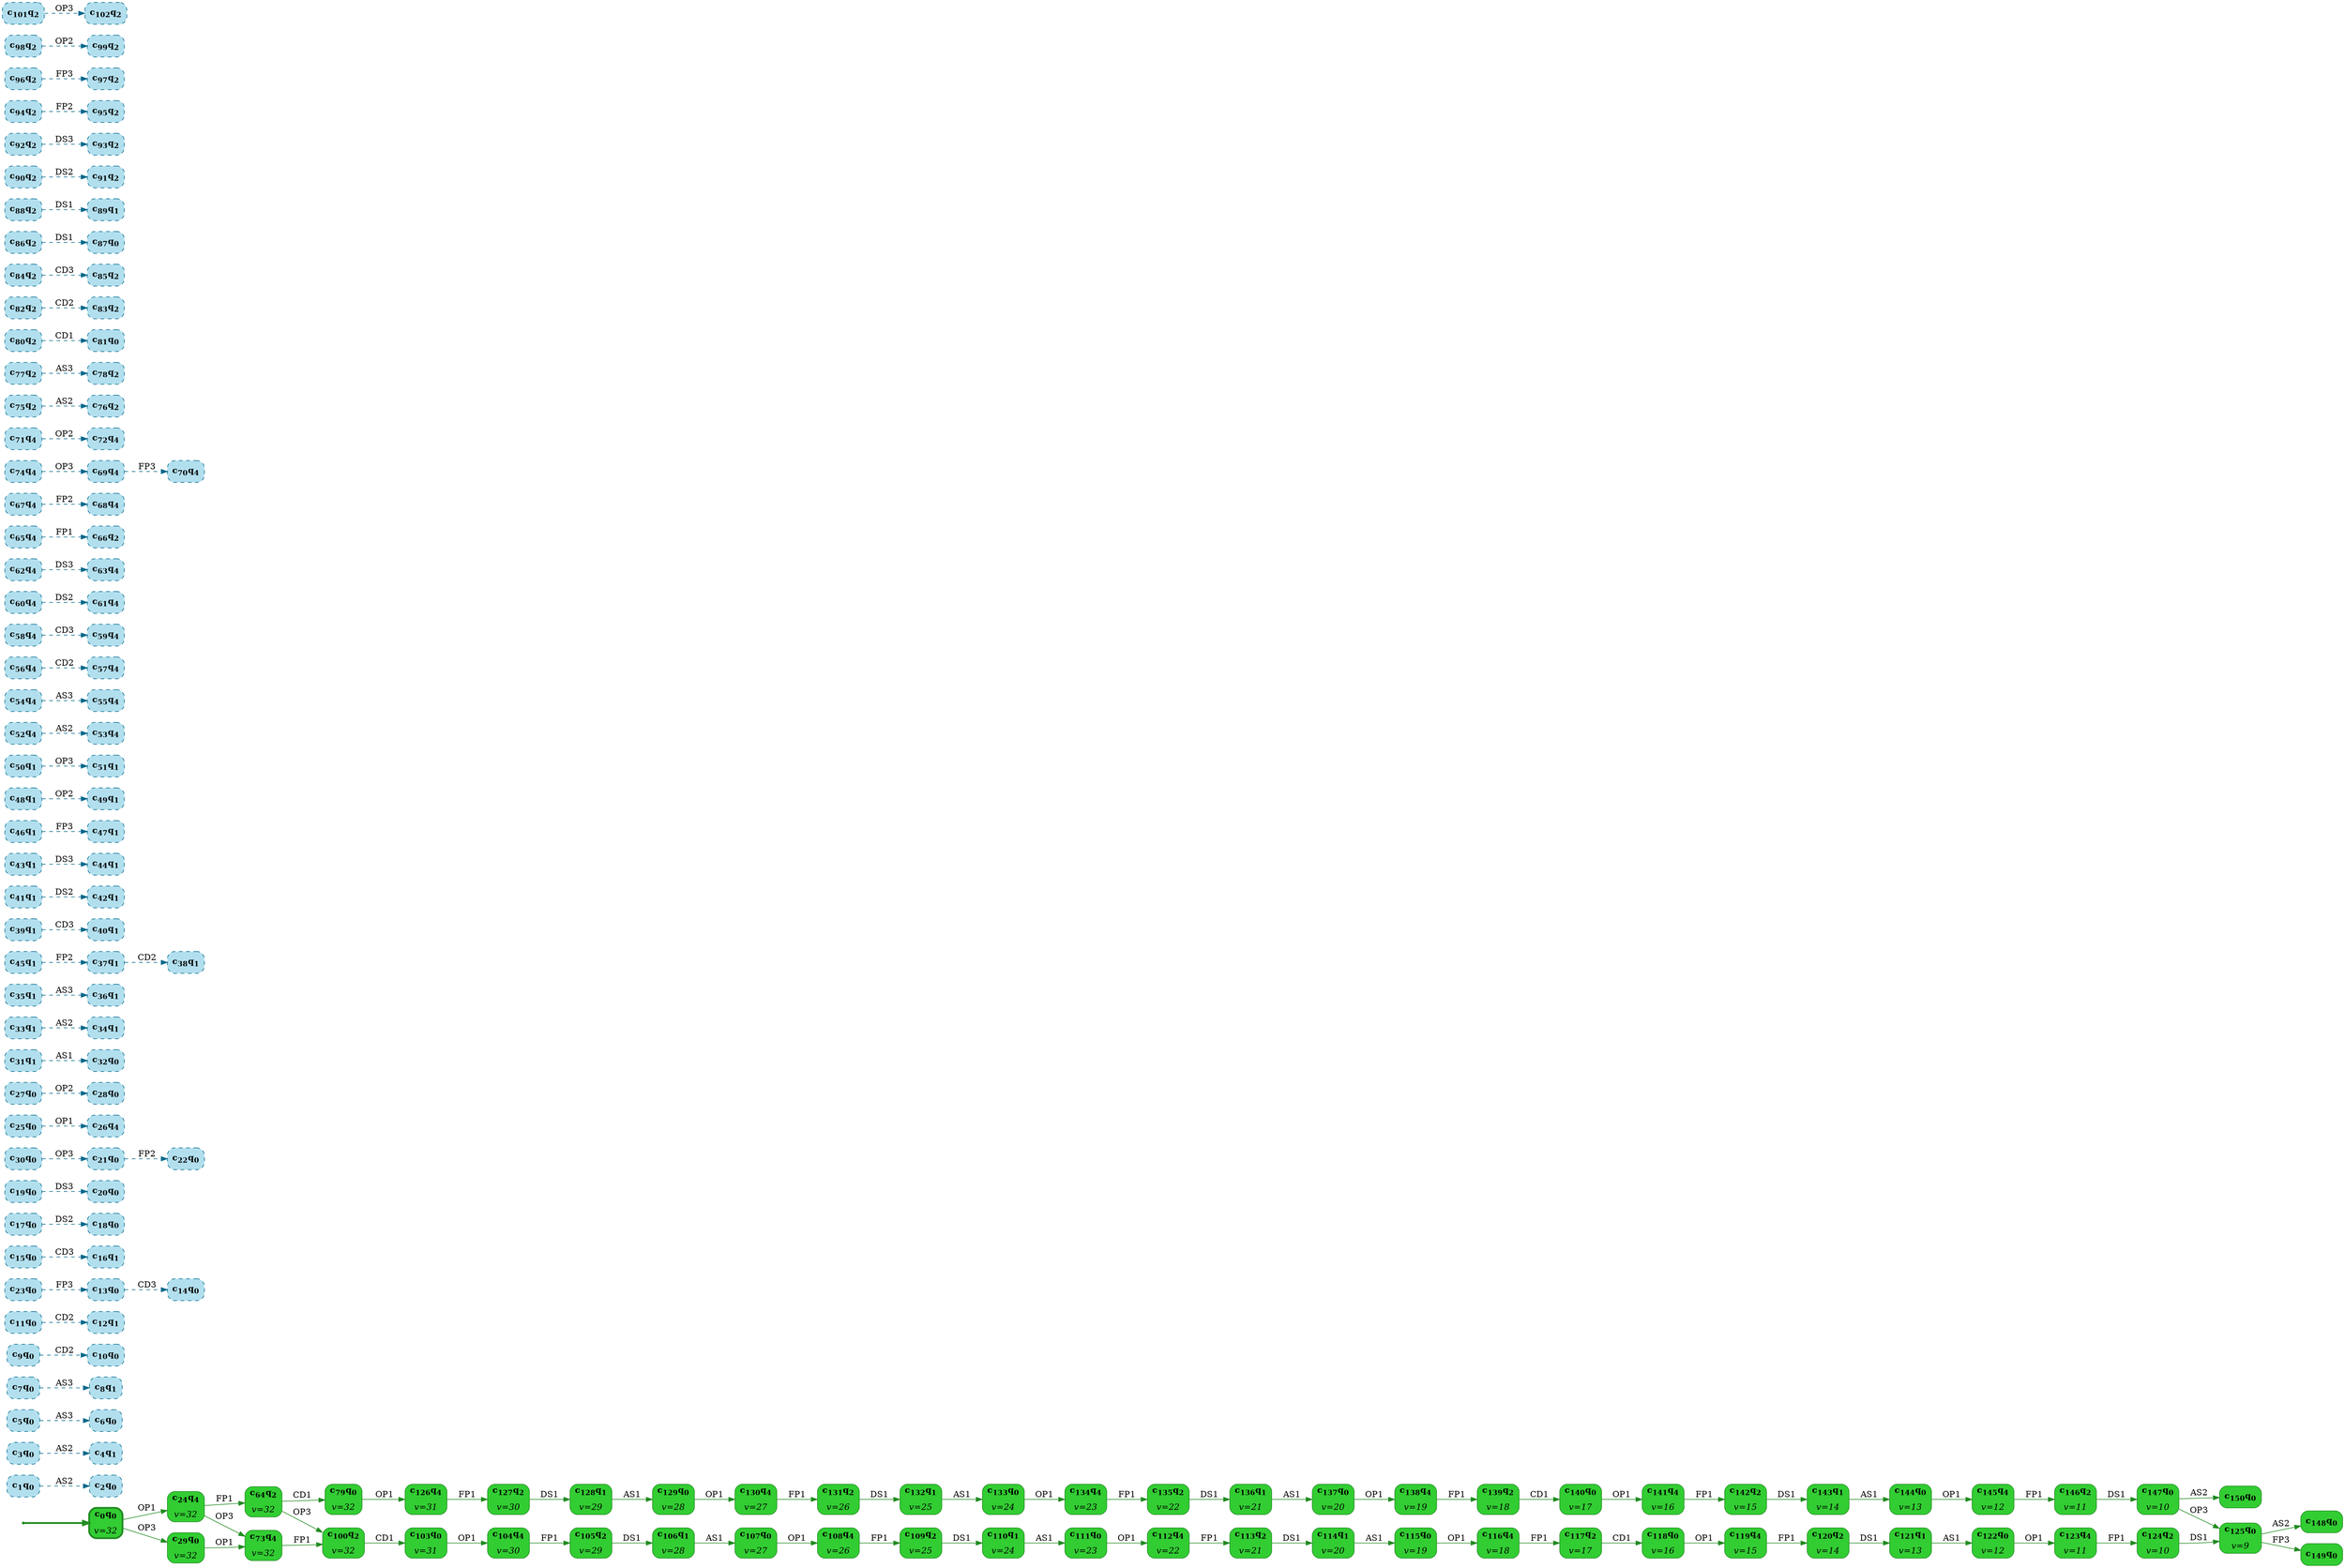 digraph g {

	rankdir="LR"

	__invisible__[shape="point", color="forestgreen"]
	c0q0[label=<<b>c<sub>0</sub>q<sub>0</sub></b><br/><br/><i>v=32</i>>, shape="box", style="rounded, filled", fillcolor="limegreen", color="forestgreen", penwidth=3] // Initial
	c24q4[label=<<b>c<sub>24</sub>q<sub>4</sub></b><br/><br/><i>v=32</i>>, shape="box", style="rounded, filled", fillcolor="limegreen", color="forestgreen"]
	c64q2[label=<<b>c<sub>64</sub>q<sub>2</sub></b><br/><br/><i>v=32</i>>, shape="box", style="rounded, filled", fillcolor="limegreen", color="forestgreen"]
	c79q0[label=<<b>c<sub>79</sub>q<sub>0</sub></b><br/><br/><i>v=32</i>>, shape="box", style="rounded, filled", fillcolor="limegreen", color="forestgreen"]
	c126q4[label=<<b>c<sub>126</sub>q<sub>4</sub></b><br/><br/><i>v=31</i>>, shape="box", style="rounded, filled", fillcolor="limegreen", color="forestgreen"]
	c127q2[label=<<b>c<sub>127</sub>q<sub>2</sub></b><br/><br/><i>v=30</i>>, shape="box", style="rounded, filled", fillcolor="limegreen", color="forestgreen"]
	c128q1[label=<<b>c<sub>128</sub>q<sub>1</sub></b><br/><br/><i>v=29</i>>, shape="box", style="rounded, filled", fillcolor="limegreen", color="forestgreen"]
	c129q0[label=<<b>c<sub>129</sub>q<sub>0</sub></b><br/><br/><i>v=28</i>>, shape="box", style="rounded, filled", fillcolor="limegreen", color="forestgreen"]
	c130q4[label=<<b>c<sub>130</sub>q<sub>4</sub></b><br/><br/><i>v=27</i>>, shape="box", style="rounded, filled", fillcolor="limegreen", color="forestgreen"]
	c131q2[label=<<b>c<sub>131</sub>q<sub>2</sub></b><br/><br/><i>v=26</i>>, shape="box", style="rounded, filled", fillcolor="limegreen", color="forestgreen"]
	c132q1[label=<<b>c<sub>132</sub>q<sub>1</sub></b><br/><br/><i>v=25</i>>, shape="box", style="rounded, filled", fillcolor="limegreen", color="forestgreen"]
	c133q0[label=<<b>c<sub>133</sub>q<sub>0</sub></b><br/><br/><i>v=24</i>>, shape="box", style="rounded, filled", fillcolor="limegreen", color="forestgreen"]
	c134q4[label=<<b>c<sub>134</sub>q<sub>4</sub></b><br/><br/><i>v=23</i>>, shape="box", style="rounded, filled", fillcolor="limegreen", color="forestgreen"]
	c135q2[label=<<b>c<sub>135</sub>q<sub>2</sub></b><br/><br/><i>v=22</i>>, shape="box", style="rounded, filled", fillcolor="limegreen", color="forestgreen"]
	c136q1[label=<<b>c<sub>136</sub>q<sub>1</sub></b><br/><br/><i>v=21</i>>, shape="box", style="rounded, filled", fillcolor="limegreen", color="forestgreen"]
	c137q0[label=<<b>c<sub>137</sub>q<sub>0</sub></b><br/><br/><i>v=20</i>>, shape="box", style="rounded, filled", fillcolor="limegreen", color="forestgreen"]
	c138q4[label=<<b>c<sub>138</sub>q<sub>4</sub></b><br/><br/><i>v=19</i>>, shape="box", style="rounded, filled", fillcolor="limegreen", color="forestgreen"]
	c139q2[label=<<b>c<sub>139</sub>q<sub>2</sub></b><br/><br/><i>v=18</i>>, shape="box", style="rounded, filled", fillcolor="limegreen", color="forestgreen"]
	c140q0[label=<<b>c<sub>140</sub>q<sub>0</sub></b><br/><br/><i>v=17</i>>, shape="box", style="rounded, filled", fillcolor="limegreen", color="forestgreen"]
	c141q4[label=<<b>c<sub>141</sub>q<sub>4</sub></b><br/><br/><i>v=16</i>>, shape="box", style="rounded, filled", fillcolor="limegreen", color="forestgreen"]
	c142q2[label=<<b>c<sub>142</sub>q<sub>2</sub></b><br/><br/><i>v=15</i>>, shape="box", style="rounded, filled", fillcolor="limegreen", color="forestgreen"]
	c143q1[label=<<b>c<sub>143</sub>q<sub>1</sub></b><br/><br/><i>v=14</i>>, shape="box", style="rounded, filled", fillcolor="limegreen", color="forestgreen"]
	c144q0[label=<<b>c<sub>144</sub>q<sub>0</sub></b><br/><br/><i>v=13</i>>, shape="box", style="rounded, filled", fillcolor="limegreen", color="forestgreen"]
	c145q4[label=<<b>c<sub>145</sub>q<sub>4</sub></b><br/><br/><i>v=12</i>>, shape="box", style="rounded, filled", fillcolor="limegreen", color="forestgreen"]
	c146q2[label=<<b>c<sub>146</sub>q<sub>2</sub></b><br/><br/><i>v=11</i>>, shape="box", style="rounded, filled", fillcolor="limegreen", color="forestgreen"]
	c147q0[label=<<b>c<sub>147</sub>q<sub>0</sub></b><br/><br/><i>v=10</i>>, shape="box", style="rounded, filled", fillcolor="limegreen", color="forestgreen"]
	c150q0[label=<<b>c<sub>150</sub>q<sub>0</sub></b>>, shape="box", style="rounded, filled", fillcolor="limegreen", color="forestgreen"]
	c125q0[label=<<b>c<sub>125</sub>q<sub>0</sub></b><br/><br/><i>v=9</i>>, shape="box", style="rounded, filled", fillcolor="limegreen", color="forestgreen"]
	c148q0[label=<<b>c<sub>148</sub>q<sub>0</sub></b>>, shape="box", style="rounded, filled", fillcolor="limegreen", color="forestgreen"]
	c149q0[label=<<b>c<sub>149</sub>q<sub>0</sub></b>>, shape="box", style="rounded, filled", fillcolor="limegreen", color="forestgreen"]
	c100q2[label=<<b>c<sub>100</sub>q<sub>2</sub></b><br/><br/><i>v=32</i>>, shape="box", style="rounded, filled", fillcolor="limegreen", color="forestgreen"]
	c103q0[label=<<b>c<sub>103</sub>q<sub>0</sub></b><br/><br/><i>v=31</i>>, shape="box", style="rounded, filled", fillcolor="limegreen", color="forestgreen"]
	c104q4[label=<<b>c<sub>104</sub>q<sub>4</sub></b><br/><br/><i>v=30</i>>, shape="box", style="rounded, filled", fillcolor="limegreen", color="forestgreen"]
	c105q2[label=<<b>c<sub>105</sub>q<sub>2</sub></b><br/><br/><i>v=29</i>>, shape="box", style="rounded, filled", fillcolor="limegreen", color="forestgreen"]
	c106q1[label=<<b>c<sub>106</sub>q<sub>1</sub></b><br/><br/><i>v=28</i>>, shape="box", style="rounded, filled", fillcolor="limegreen", color="forestgreen"]
	c107q0[label=<<b>c<sub>107</sub>q<sub>0</sub></b><br/><br/><i>v=27</i>>, shape="box", style="rounded, filled", fillcolor="limegreen", color="forestgreen"]
	c108q4[label=<<b>c<sub>108</sub>q<sub>4</sub></b><br/><br/><i>v=26</i>>, shape="box", style="rounded, filled", fillcolor="limegreen", color="forestgreen"]
	c109q2[label=<<b>c<sub>109</sub>q<sub>2</sub></b><br/><br/><i>v=25</i>>, shape="box", style="rounded, filled", fillcolor="limegreen", color="forestgreen"]
	c110q1[label=<<b>c<sub>110</sub>q<sub>1</sub></b><br/><br/><i>v=24</i>>, shape="box", style="rounded, filled", fillcolor="limegreen", color="forestgreen"]
	c111q0[label=<<b>c<sub>111</sub>q<sub>0</sub></b><br/><br/><i>v=23</i>>, shape="box", style="rounded, filled", fillcolor="limegreen", color="forestgreen"]
	c112q4[label=<<b>c<sub>112</sub>q<sub>4</sub></b><br/><br/><i>v=22</i>>, shape="box", style="rounded, filled", fillcolor="limegreen", color="forestgreen"]
	c113q2[label=<<b>c<sub>113</sub>q<sub>2</sub></b><br/><br/><i>v=21</i>>, shape="box", style="rounded, filled", fillcolor="limegreen", color="forestgreen"]
	c114q1[label=<<b>c<sub>114</sub>q<sub>1</sub></b><br/><br/><i>v=20</i>>, shape="box", style="rounded, filled", fillcolor="limegreen", color="forestgreen"]
	c115q0[label=<<b>c<sub>115</sub>q<sub>0</sub></b><br/><br/><i>v=19</i>>, shape="box", style="rounded, filled", fillcolor="limegreen", color="forestgreen"]
	c116q4[label=<<b>c<sub>116</sub>q<sub>4</sub></b><br/><br/><i>v=18</i>>, shape="box", style="rounded, filled", fillcolor="limegreen", color="forestgreen"]
	c117q2[label=<<b>c<sub>117</sub>q<sub>2</sub></b><br/><br/><i>v=17</i>>, shape="box", style="rounded, filled", fillcolor="limegreen", color="forestgreen"]
	c118q0[label=<<b>c<sub>118</sub>q<sub>0</sub></b><br/><br/><i>v=16</i>>, shape="box", style="rounded, filled", fillcolor="limegreen", color="forestgreen"]
	c119q4[label=<<b>c<sub>119</sub>q<sub>4</sub></b><br/><br/><i>v=15</i>>, shape="box", style="rounded, filled", fillcolor="limegreen", color="forestgreen"]
	c120q2[label=<<b>c<sub>120</sub>q<sub>2</sub></b><br/><br/><i>v=14</i>>, shape="box", style="rounded, filled", fillcolor="limegreen", color="forestgreen"]
	c121q1[label=<<b>c<sub>121</sub>q<sub>1</sub></b><br/><br/><i>v=13</i>>, shape="box", style="rounded, filled", fillcolor="limegreen", color="forestgreen"]
	c122q0[label=<<b>c<sub>122</sub>q<sub>0</sub></b><br/><br/><i>v=12</i>>, shape="box", style="rounded, filled", fillcolor="limegreen", color="forestgreen"]
	c123q4[label=<<b>c<sub>123</sub>q<sub>4</sub></b><br/><br/><i>v=11</i>>, shape="box", style="rounded, filled", fillcolor="limegreen", color="forestgreen"]
	c124q2[label=<<b>c<sub>124</sub>q<sub>2</sub></b><br/><br/><i>v=10</i>>, shape="box", style="rounded, filled", fillcolor="limegreen", color="forestgreen"]
	c73q4[label=<<b>c<sub>73</sub>q<sub>4</sub></b><br/><br/><i>v=32</i>>, shape="box", style="rounded, filled", fillcolor="limegreen", color="forestgreen"]
	c29q0[label=<<b>c<sub>29</sub>q<sub>0</sub></b><br/><br/><i>v=32</i>>, shape="box", style="rounded, filled", fillcolor="limegreen", color="forestgreen"]
	c1q0[label=<<b>c<sub>1</sub>q<sub>0</sub></b>>, shape="box", style="rounded, filled, dashed", fillcolor="lightblue2", color="deepskyblue4"]
	c2q0[label=<<b>c<sub>2</sub>q<sub>0</sub></b>>, shape="box", style="rounded, filled, dashed", fillcolor="lightblue2", color="deepskyblue4"]
	c3q0[label=<<b>c<sub>3</sub>q<sub>0</sub></b>>, shape="box", style="rounded, filled, dashed", fillcolor="lightblue2", color="deepskyblue4"]
	c4q1[label=<<b>c<sub>4</sub>q<sub>1</sub></b>>, shape="box", style="rounded, filled, dashed", fillcolor="lightblue2", color="deepskyblue4"]
	c5q0[label=<<b>c<sub>5</sub>q<sub>0</sub></b>>, shape="box", style="rounded, filled, dashed", fillcolor="lightblue2", color="deepskyblue4"]
	c6q0[label=<<b>c<sub>6</sub>q<sub>0</sub></b>>, shape="box", style="rounded, filled, dashed", fillcolor="lightblue2", color="deepskyblue4"]
	c7q0[label=<<b>c<sub>7</sub>q<sub>0</sub></b>>, shape="box", style="rounded, filled, dashed", fillcolor="lightblue2", color="deepskyblue4"]
	c8q1[label=<<b>c<sub>8</sub>q<sub>1</sub></b>>, shape="box", style="rounded, filled, dashed", fillcolor="lightblue2", color="deepskyblue4"]
	c9q0[label=<<b>c<sub>9</sub>q<sub>0</sub></b>>, shape="box", style="rounded, filled, dashed", fillcolor="lightblue2", color="deepskyblue4"]
	c10q0[label=<<b>c<sub>10</sub>q<sub>0</sub></b>>, shape="box", style="rounded, filled, dashed", fillcolor="lightblue2", color="deepskyblue4"]
	c11q0[label=<<b>c<sub>11</sub>q<sub>0</sub></b>>, shape="box", style="rounded, filled, dashed", fillcolor="lightblue2", color="deepskyblue4"]
	c12q1[label=<<b>c<sub>12</sub>q<sub>1</sub></b>>, shape="box", style="rounded, filled, dashed", fillcolor="lightblue2", color="deepskyblue4"]
	c13q0[label=<<b>c<sub>13</sub>q<sub>0</sub></b>>, shape="box", style="rounded, filled, dashed", fillcolor="lightblue2", color="deepskyblue4"]
	c14q0[label=<<b>c<sub>14</sub>q<sub>0</sub></b>>, shape="box", style="rounded, filled, dashed", fillcolor="lightblue2", color="deepskyblue4"]
	c15q0[label=<<b>c<sub>15</sub>q<sub>0</sub></b>>, shape="box", style="rounded, filled, dashed", fillcolor="lightblue2", color="deepskyblue4"]
	c16q1[label=<<b>c<sub>16</sub>q<sub>1</sub></b>>, shape="box", style="rounded, filled, dashed", fillcolor="lightblue2", color="deepskyblue4"]
	c17q0[label=<<b>c<sub>17</sub>q<sub>0</sub></b>>, shape="box", style="rounded, filled, dashed", fillcolor="lightblue2", color="deepskyblue4"]
	c18q0[label=<<b>c<sub>18</sub>q<sub>0</sub></b>>, shape="box", style="rounded, filled, dashed", fillcolor="lightblue2", color="deepskyblue4"]
	c19q0[label=<<b>c<sub>19</sub>q<sub>0</sub></b>>, shape="box", style="rounded, filled, dashed", fillcolor="lightblue2", color="deepskyblue4"]
	c20q0[label=<<b>c<sub>20</sub>q<sub>0</sub></b>>, shape="box", style="rounded, filled, dashed", fillcolor="lightblue2", color="deepskyblue4"]
	c21q0[label=<<b>c<sub>21</sub>q<sub>0</sub></b>>, shape="box", style="rounded, filled, dashed", fillcolor="lightblue2", color="deepskyblue4"]
	c22q0[label=<<b>c<sub>22</sub>q<sub>0</sub></b>>, shape="box", style="rounded, filled, dashed", fillcolor="lightblue2", color="deepskyblue4"]
	c23q0[label=<<b>c<sub>23</sub>q<sub>0</sub></b>>, shape="box", style="rounded, filled, dashed", fillcolor="lightblue2", color="deepskyblue4"]
	c25q0[label=<<b>c<sub>25</sub>q<sub>0</sub></b>>, shape="box", style="rounded, filled, dashed", fillcolor="lightblue2", color="deepskyblue4"]
	c26q4[label=<<b>c<sub>26</sub>q<sub>4</sub></b>>, shape="box", style="rounded, filled, dashed", fillcolor="lightblue2", color="deepskyblue4"]
	c27q0[label=<<b>c<sub>27</sub>q<sub>0</sub></b>>, shape="box", style="rounded, filled, dashed", fillcolor="lightblue2", color="deepskyblue4"]
	c28q0[label=<<b>c<sub>28</sub>q<sub>0</sub></b>>, shape="box", style="rounded, filled, dashed", fillcolor="lightblue2", color="deepskyblue4"]
	c30q0[label=<<b>c<sub>30</sub>q<sub>0</sub></b>>, shape="box", style="rounded, filled, dashed", fillcolor="lightblue2", color="deepskyblue4"]
	c31q1[label=<<b>c<sub>31</sub>q<sub>1</sub></b>>, shape="box", style="rounded, filled, dashed", fillcolor="lightblue2", color="deepskyblue4"]
	c32q0[label=<<b>c<sub>32</sub>q<sub>0</sub></b>>, shape="box", style="rounded, filled, dashed", fillcolor="lightblue2", color="deepskyblue4"]
	c33q1[label=<<b>c<sub>33</sub>q<sub>1</sub></b>>, shape="box", style="rounded, filled, dashed", fillcolor="lightblue2", color="deepskyblue4"]
	c34q1[label=<<b>c<sub>34</sub>q<sub>1</sub></b>>, shape="box", style="rounded, filled, dashed", fillcolor="lightblue2", color="deepskyblue4"]
	c35q1[label=<<b>c<sub>35</sub>q<sub>1</sub></b>>, shape="box", style="rounded, filled, dashed", fillcolor="lightblue2", color="deepskyblue4"]
	c36q1[label=<<b>c<sub>36</sub>q<sub>1</sub></b>>, shape="box", style="rounded, filled, dashed", fillcolor="lightblue2", color="deepskyblue4"]
	c37q1[label=<<b>c<sub>37</sub>q<sub>1</sub></b>>, shape="box", style="rounded, filled, dashed", fillcolor="lightblue2", color="deepskyblue4"]
	c38q1[label=<<b>c<sub>38</sub>q<sub>1</sub></b>>, shape="box", style="rounded, filled, dashed", fillcolor="lightblue2", color="deepskyblue4"]
	c39q1[label=<<b>c<sub>39</sub>q<sub>1</sub></b>>, shape="box", style="rounded, filled, dashed", fillcolor="lightblue2", color="deepskyblue4"]
	c40q1[label=<<b>c<sub>40</sub>q<sub>1</sub></b>>, shape="box", style="rounded, filled, dashed", fillcolor="lightblue2", color="deepskyblue4"]
	c41q1[label=<<b>c<sub>41</sub>q<sub>1</sub></b>>, shape="box", style="rounded, filled, dashed", fillcolor="lightblue2", color="deepskyblue4"]
	c42q1[label=<<b>c<sub>42</sub>q<sub>1</sub></b>>, shape="box", style="rounded, filled, dashed", fillcolor="lightblue2", color="deepskyblue4"]
	c43q1[label=<<b>c<sub>43</sub>q<sub>1</sub></b>>, shape="box", style="rounded, filled, dashed", fillcolor="lightblue2", color="deepskyblue4"]
	c44q1[label=<<b>c<sub>44</sub>q<sub>1</sub></b>>, shape="box", style="rounded, filled, dashed", fillcolor="lightblue2", color="deepskyblue4"]
	c45q1[label=<<b>c<sub>45</sub>q<sub>1</sub></b>>, shape="box", style="rounded, filled, dashed", fillcolor="lightblue2", color="deepskyblue4"]
	c46q1[label=<<b>c<sub>46</sub>q<sub>1</sub></b>>, shape="box", style="rounded, filled, dashed", fillcolor="lightblue2", color="deepskyblue4"]
	c47q1[label=<<b>c<sub>47</sub>q<sub>1</sub></b>>, shape="box", style="rounded, filled, dashed", fillcolor="lightblue2", color="deepskyblue4"]
	c48q1[label=<<b>c<sub>48</sub>q<sub>1</sub></b>>, shape="box", style="rounded, filled, dashed", fillcolor="lightblue2", color="deepskyblue4"]
	c49q1[label=<<b>c<sub>49</sub>q<sub>1</sub></b>>, shape="box", style="rounded, filled, dashed", fillcolor="lightblue2", color="deepskyblue4"]
	c50q1[label=<<b>c<sub>50</sub>q<sub>1</sub></b>>, shape="box", style="rounded, filled, dashed", fillcolor="lightblue2", color="deepskyblue4"]
	c51q1[label=<<b>c<sub>51</sub>q<sub>1</sub></b>>, shape="box", style="rounded, filled, dashed", fillcolor="lightblue2", color="deepskyblue4"]
	c52q4[label=<<b>c<sub>52</sub>q<sub>4</sub></b>>, shape="box", style="rounded, filled, dashed", fillcolor="lightblue2", color="deepskyblue4"]
	c53q4[label=<<b>c<sub>53</sub>q<sub>4</sub></b>>, shape="box", style="rounded, filled, dashed", fillcolor="lightblue2", color="deepskyblue4"]
	c54q4[label=<<b>c<sub>54</sub>q<sub>4</sub></b>>, shape="box", style="rounded, filled, dashed", fillcolor="lightblue2", color="deepskyblue4"]
	c55q4[label=<<b>c<sub>55</sub>q<sub>4</sub></b>>, shape="box", style="rounded, filled, dashed", fillcolor="lightblue2", color="deepskyblue4"]
	c56q4[label=<<b>c<sub>56</sub>q<sub>4</sub></b>>, shape="box", style="rounded, filled, dashed", fillcolor="lightblue2", color="deepskyblue4"]
	c57q4[label=<<b>c<sub>57</sub>q<sub>4</sub></b>>, shape="box", style="rounded, filled, dashed", fillcolor="lightblue2", color="deepskyblue4"]
	c58q4[label=<<b>c<sub>58</sub>q<sub>4</sub></b>>, shape="box", style="rounded, filled, dashed", fillcolor="lightblue2", color="deepskyblue4"]
	c59q4[label=<<b>c<sub>59</sub>q<sub>4</sub></b>>, shape="box", style="rounded, filled, dashed", fillcolor="lightblue2", color="deepskyblue4"]
	c60q4[label=<<b>c<sub>60</sub>q<sub>4</sub></b>>, shape="box", style="rounded, filled, dashed", fillcolor="lightblue2", color="deepskyblue4"]
	c61q4[label=<<b>c<sub>61</sub>q<sub>4</sub></b>>, shape="box", style="rounded, filled, dashed", fillcolor="lightblue2", color="deepskyblue4"]
	c62q4[label=<<b>c<sub>62</sub>q<sub>4</sub></b>>, shape="box", style="rounded, filled, dashed", fillcolor="lightblue2", color="deepskyblue4"]
	c63q4[label=<<b>c<sub>63</sub>q<sub>4</sub></b>>, shape="box", style="rounded, filled, dashed", fillcolor="lightblue2", color="deepskyblue4"]
	c65q4[label=<<b>c<sub>65</sub>q<sub>4</sub></b>>, shape="box", style="rounded, filled, dashed", fillcolor="lightblue2", color="deepskyblue4"]
	c66q2[label=<<b>c<sub>66</sub>q<sub>2</sub></b>>, shape="box", style="rounded, filled, dashed", fillcolor="lightblue2", color="deepskyblue4"]
	c67q4[label=<<b>c<sub>67</sub>q<sub>4</sub></b>>, shape="box", style="rounded, filled, dashed", fillcolor="lightblue2", color="deepskyblue4"]
	c68q4[label=<<b>c<sub>68</sub>q<sub>4</sub></b>>, shape="box", style="rounded, filled, dashed", fillcolor="lightblue2", color="deepskyblue4"]
	c69q4[label=<<b>c<sub>69</sub>q<sub>4</sub></b>>, shape="box", style="rounded, filled, dashed", fillcolor="lightblue2", color="deepskyblue4"]
	c70q4[label=<<b>c<sub>70</sub>q<sub>4</sub></b>>, shape="box", style="rounded, filled, dashed", fillcolor="lightblue2", color="deepskyblue4"]
	c71q4[label=<<b>c<sub>71</sub>q<sub>4</sub></b>>, shape="box", style="rounded, filled, dashed", fillcolor="lightblue2", color="deepskyblue4"]
	c72q4[label=<<b>c<sub>72</sub>q<sub>4</sub></b>>, shape="box", style="rounded, filled, dashed", fillcolor="lightblue2", color="deepskyblue4"]
	c74q4[label=<<b>c<sub>74</sub>q<sub>4</sub></b>>, shape="box", style="rounded, filled, dashed", fillcolor="lightblue2", color="deepskyblue4"]
	c75q2[label=<<b>c<sub>75</sub>q<sub>2</sub></b>>, shape="box", style="rounded, filled, dashed", fillcolor="lightblue2", color="deepskyblue4"]
	c76q2[label=<<b>c<sub>76</sub>q<sub>2</sub></b>>, shape="box", style="rounded, filled, dashed", fillcolor="lightblue2", color="deepskyblue4"]
	c77q2[label=<<b>c<sub>77</sub>q<sub>2</sub></b>>, shape="box", style="rounded, filled, dashed", fillcolor="lightblue2", color="deepskyblue4"]
	c78q2[label=<<b>c<sub>78</sub>q<sub>2</sub></b>>, shape="box", style="rounded, filled, dashed", fillcolor="lightblue2", color="deepskyblue4"]
	c80q2[label=<<b>c<sub>80</sub>q<sub>2</sub></b>>, shape="box", style="rounded, filled, dashed", fillcolor="lightblue2", color="deepskyblue4"]
	c81q0[label=<<b>c<sub>81</sub>q<sub>0</sub></b>>, shape="box", style="rounded, filled, dashed", fillcolor="lightblue2", color="deepskyblue4"]
	c82q2[label=<<b>c<sub>82</sub>q<sub>2</sub></b>>, shape="box", style="rounded, filled, dashed", fillcolor="lightblue2", color="deepskyblue4"]
	c83q2[label=<<b>c<sub>83</sub>q<sub>2</sub></b>>, shape="box", style="rounded, filled, dashed", fillcolor="lightblue2", color="deepskyblue4"]
	c84q2[label=<<b>c<sub>84</sub>q<sub>2</sub></b>>, shape="box", style="rounded, filled, dashed", fillcolor="lightblue2", color="deepskyblue4"]
	c85q2[label=<<b>c<sub>85</sub>q<sub>2</sub></b>>, shape="box", style="rounded, filled, dashed", fillcolor="lightblue2", color="deepskyblue4"]
	c86q2[label=<<b>c<sub>86</sub>q<sub>2</sub></b>>, shape="box", style="rounded, filled, dashed", fillcolor="lightblue2", color="deepskyblue4"]
	c87q0[label=<<b>c<sub>87</sub>q<sub>0</sub></b>>, shape="box", style="rounded, filled, dashed", fillcolor="lightblue2", color="deepskyblue4"]
	c88q2[label=<<b>c<sub>88</sub>q<sub>2</sub></b>>, shape="box", style="rounded, filled, dashed", fillcolor="lightblue2", color="deepskyblue4"]
	c89q1[label=<<b>c<sub>89</sub>q<sub>1</sub></b>>, shape="box", style="rounded, filled, dashed", fillcolor="lightblue2", color="deepskyblue4"]
	c90q2[label=<<b>c<sub>90</sub>q<sub>2</sub></b>>, shape="box", style="rounded, filled, dashed", fillcolor="lightblue2", color="deepskyblue4"]
	c91q2[label=<<b>c<sub>91</sub>q<sub>2</sub></b>>, shape="box", style="rounded, filled, dashed", fillcolor="lightblue2", color="deepskyblue4"]
	c92q2[label=<<b>c<sub>92</sub>q<sub>2</sub></b>>, shape="box", style="rounded, filled, dashed", fillcolor="lightblue2", color="deepskyblue4"]
	c93q2[label=<<b>c<sub>93</sub>q<sub>2</sub></b>>, shape="box", style="rounded, filled, dashed", fillcolor="lightblue2", color="deepskyblue4"]
	c94q2[label=<<b>c<sub>94</sub>q<sub>2</sub></b>>, shape="box", style="rounded, filled, dashed", fillcolor="lightblue2", color="deepskyblue4"]
	c95q2[label=<<b>c<sub>95</sub>q<sub>2</sub></b>>, shape="box", style="rounded, filled, dashed", fillcolor="lightblue2", color="deepskyblue4"]
	c96q2[label=<<b>c<sub>96</sub>q<sub>2</sub></b>>, shape="box", style="rounded, filled, dashed", fillcolor="lightblue2", color="deepskyblue4"]
	c97q2[label=<<b>c<sub>97</sub>q<sub>2</sub></b>>, shape="box", style="rounded, filled, dashed", fillcolor="lightblue2", color="deepskyblue4"]
	c98q2[label=<<b>c<sub>98</sub>q<sub>2</sub></b>>, shape="box", style="rounded, filled, dashed", fillcolor="lightblue2", color="deepskyblue4"]
	c99q2[label=<<b>c<sub>99</sub>q<sub>2</sub></b>>, shape="box", style="rounded, filled, dashed", fillcolor="lightblue2", color="deepskyblue4"]
	c101q2[label=<<b>c<sub>101</sub>q<sub>2</sub></b>>, shape="box", style="rounded, filled, dashed", fillcolor="lightblue2", color="deepskyblue4"]
	c102q2[label=<<b>c<sub>102</sub>q<sub>2</sub></b>>, shape="box", style="rounded, filled, dashed", fillcolor="lightblue2", color="deepskyblue4"]

	__invisible__ -> c0q0[penwidth=3, color="forestgreen"]
	c0q0 -> c24q4[label=<OP1>, color="forestgreen"]
	c24q4 -> c64q2[label=<FP1>, color="forestgreen"]
	c64q2 -> c79q0[label=<CD1>, color="forestgreen"]
	c79q0 -> c126q4[label=<OP1>, color="forestgreen"]
	c126q4 -> c127q2[label=<FP1>, color="forestgreen"]
	c127q2 -> c128q1[label=<DS1>, color="forestgreen"]
	c128q1 -> c129q0[label=<AS1>, color="forestgreen"]
	c129q0 -> c130q4[label=<OP1>, color="forestgreen"]
	c130q4 -> c131q2[label=<FP1>, color="forestgreen"]
	c131q2 -> c132q1[label=<DS1>, color="forestgreen"]
	c132q1 -> c133q0[label=<AS1>, color="forestgreen"]
	c133q0 -> c134q4[label=<OP1>, color="forestgreen"]
	c134q4 -> c135q2[label=<FP1>, color="forestgreen"]
	c135q2 -> c136q1[label=<DS1>, color="forestgreen"]
	c136q1 -> c137q0[label=<AS1>, color="forestgreen"]
	c137q0 -> c138q4[label=<OP1>, color="forestgreen"]
	c138q4 -> c139q2[label=<FP1>, color="forestgreen"]
	c139q2 -> c140q0[label=<CD1>, color="forestgreen"]
	c140q0 -> c141q4[label=<OP1>, color="forestgreen"]
	c141q4 -> c142q2[label=<FP1>, color="forestgreen"]
	c142q2 -> c143q1[label=<DS1>, color="forestgreen"]
	c143q1 -> c144q0[label=<AS1>, color="forestgreen"]
	c144q0 -> c145q4[label=<OP1>, color="forestgreen"]
	c145q4 -> c146q2[label=<FP1>, color="forestgreen"]
	c146q2 -> c147q0[label=<DS1>, color="forestgreen"]
	c147q0 -> c150q0[label=<AS2>, color="forestgreen"]
	c147q0 -> c125q0[label=<OP3>, color="forestgreen"]
	c125q0 -> c148q0[label=<AS2>, color="forestgreen"]
	c125q0 -> c149q0[label=<FP3>, color="forestgreen"]
	c64q2 -> c100q2[label=<OP3>, color="forestgreen"]
	c100q2 -> c103q0[label=<CD1>, color="forestgreen"]
	c103q0 -> c104q4[label=<OP1>, color="forestgreen"]
	c104q4 -> c105q2[label=<FP1>, color="forestgreen"]
	c105q2 -> c106q1[label=<DS1>, color="forestgreen"]
	c106q1 -> c107q0[label=<AS1>, color="forestgreen"]
	c107q0 -> c108q4[label=<OP1>, color="forestgreen"]
	c108q4 -> c109q2[label=<FP1>, color="forestgreen"]
	c109q2 -> c110q1[label=<DS1>, color="forestgreen"]
	c110q1 -> c111q0[label=<AS1>, color="forestgreen"]
	c111q0 -> c112q4[label=<OP1>, color="forestgreen"]
	c112q4 -> c113q2[label=<FP1>, color="forestgreen"]
	c113q2 -> c114q1[label=<DS1>, color="forestgreen"]
	c114q1 -> c115q0[label=<AS1>, color="forestgreen"]
	c115q0 -> c116q4[label=<OP1>, color="forestgreen"]
	c116q4 -> c117q2[label=<FP1>, color="forestgreen"]
	c117q2 -> c118q0[label=<CD1>, color="forestgreen"]
	c118q0 -> c119q4[label=<OP1>, color="forestgreen"]
	c119q4 -> c120q2[label=<FP1>, color="forestgreen"]
	c120q2 -> c121q1[label=<DS1>, color="forestgreen"]
	c121q1 -> c122q0[label=<AS1>, color="forestgreen"]
	c122q0 -> c123q4[label=<OP1>, color="forestgreen"]
	c123q4 -> c124q2[label=<FP1>, color="forestgreen"]
	c124q2 -> c125q0[label=<DS1>, color="forestgreen"]
	c24q4 -> c73q4[label=<OP3>, color="forestgreen"]
	c73q4 -> c100q2[label=<FP1>, color="forestgreen"]
	c0q0 -> c29q0[label=<OP3>, color="forestgreen"]
	c29q0 -> c73q4[label=<OP1>, color="forestgreen"]
	c1q0 -> c2q0[label=<AS2>, color="deepskyblue4", style="dashed"]
	c3q0 -> c4q1[label=<AS2>, color="deepskyblue4", style="dashed"]
	c5q0 -> c6q0[label=<AS3>, color="deepskyblue4", style="dashed"]
	c7q0 -> c8q1[label=<AS3>, color="deepskyblue4", style="dashed"]
	c9q0 -> c10q0[label=<CD2>, color="deepskyblue4", style="dashed"]
	c11q0 -> c12q1[label=<CD2>, color="deepskyblue4", style="dashed"]
	c13q0 -> c14q0[label=<CD3>, color="deepskyblue4", style="dashed"]
	c15q0 -> c16q1[label=<CD3>, color="deepskyblue4", style="dashed"]
	c17q0 -> c18q0[label=<DS2>, color="deepskyblue4", style="dashed"]
	c19q0 -> c20q0[label=<DS3>, color="deepskyblue4", style="dashed"]
	c21q0 -> c22q0[label=<FP2>, color="deepskyblue4", style="dashed"]
	c23q0 -> c13q0[label=<FP3>, color="deepskyblue4", style="dashed"]
	c25q0 -> c26q4[label=<OP1>, color="deepskyblue4", style="dashed"]
	c27q0 -> c28q0[label=<OP2>, color="deepskyblue4", style="dashed"]
	c30q0 -> c21q0[label=<OP3>, color="deepskyblue4", style="dashed"]
	c31q1 -> c32q0[label=<AS1>, color="deepskyblue4", style="dashed"]
	c33q1 -> c34q1[label=<AS2>, color="deepskyblue4", style="dashed"]
	c35q1 -> c36q1[label=<AS3>, color="deepskyblue4", style="dashed"]
	c37q1 -> c38q1[label=<CD2>, color="deepskyblue4", style="dashed"]
	c39q1 -> c40q1[label=<CD3>, color="deepskyblue4", style="dashed"]
	c41q1 -> c42q1[label=<DS2>, color="deepskyblue4", style="dashed"]
	c43q1 -> c44q1[label=<DS3>, color="deepskyblue4", style="dashed"]
	c45q1 -> c37q1[label=<FP2>, color="deepskyblue4", style="dashed"]
	c46q1 -> c47q1[label=<FP3>, color="deepskyblue4", style="dashed"]
	c48q1 -> c49q1[label=<OP2>, color="deepskyblue4", style="dashed"]
	c50q1 -> c51q1[label=<OP3>, color="deepskyblue4", style="dashed"]
	c52q4 -> c53q4[label=<AS2>, color="deepskyblue4", style="dashed"]
	c54q4 -> c55q4[label=<AS3>, color="deepskyblue4", style="dashed"]
	c56q4 -> c57q4[label=<CD2>, color="deepskyblue4", style="dashed"]
	c58q4 -> c59q4[label=<CD3>, color="deepskyblue4", style="dashed"]
	c60q4 -> c61q4[label=<DS2>, color="deepskyblue4", style="dashed"]
	c62q4 -> c63q4[label=<DS3>, color="deepskyblue4", style="dashed"]
	c65q4 -> c66q2[label=<FP1>, color="deepskyblue4", style="dashed"]
	c67q4 -> c68q4[label=<FP2>, color="deepskyblue4", style="dashed"]
	c69q4 -> c70q4[label=<FP3>, color="deepskyblue4", style="dashed"]
	c71q4 -> c72q4[label=<OP2>, color="deepskyblue4", style="dashed"]
	c74q4 -> c69q4[label=<OP3>, color="deepskyblue4", style="dashed"]
	c75q2 -> c76q2[label=<AS2>, color="deepskyblue4", style="dashed"]
	c77q2 -> c78q2[label=<AS3>, color="deepskyblue4", style="dashed"]
	c80q2 -> c81q0[label=<CD1>, color="deepskyblue4", style="dashed"]
	c82q2 -> c83q2[label=<CD2>, color="deepskyblue4", style="dashed"]
	c84q2 -> c85q2[label=<CD3>, color="deepskyblue4", style="dashed"]
	c86q2 -> c87q0[label=<DS1>, color="deepskyblue4", style="dashed"]
	c88q2 -> c89q1[label=<DS1>, color="deepskyblue4", style="dashed"]
	c90q2 -> c91q2[label=<DS2>, color="deepskyblue4", style="dashed"]
	c92q2 -> c93q2[label=<DS3>, color="deepskyblue4", style="dashed"]
	c94q2 -> c95q2[label=<FP2>, color="deepskyblue4", style="dashed"]
	c96q2 -> c97q2[label=<FP3>, color="deepskyblue4", style="dashed"]
	c98q2 -> c99q2[label=<OP2>, color="deepskyblue4", style="dashed"]
	c101q2 -> c102q2[label=<OP3>, color="deepskyblue4", style="dashed"]

}
